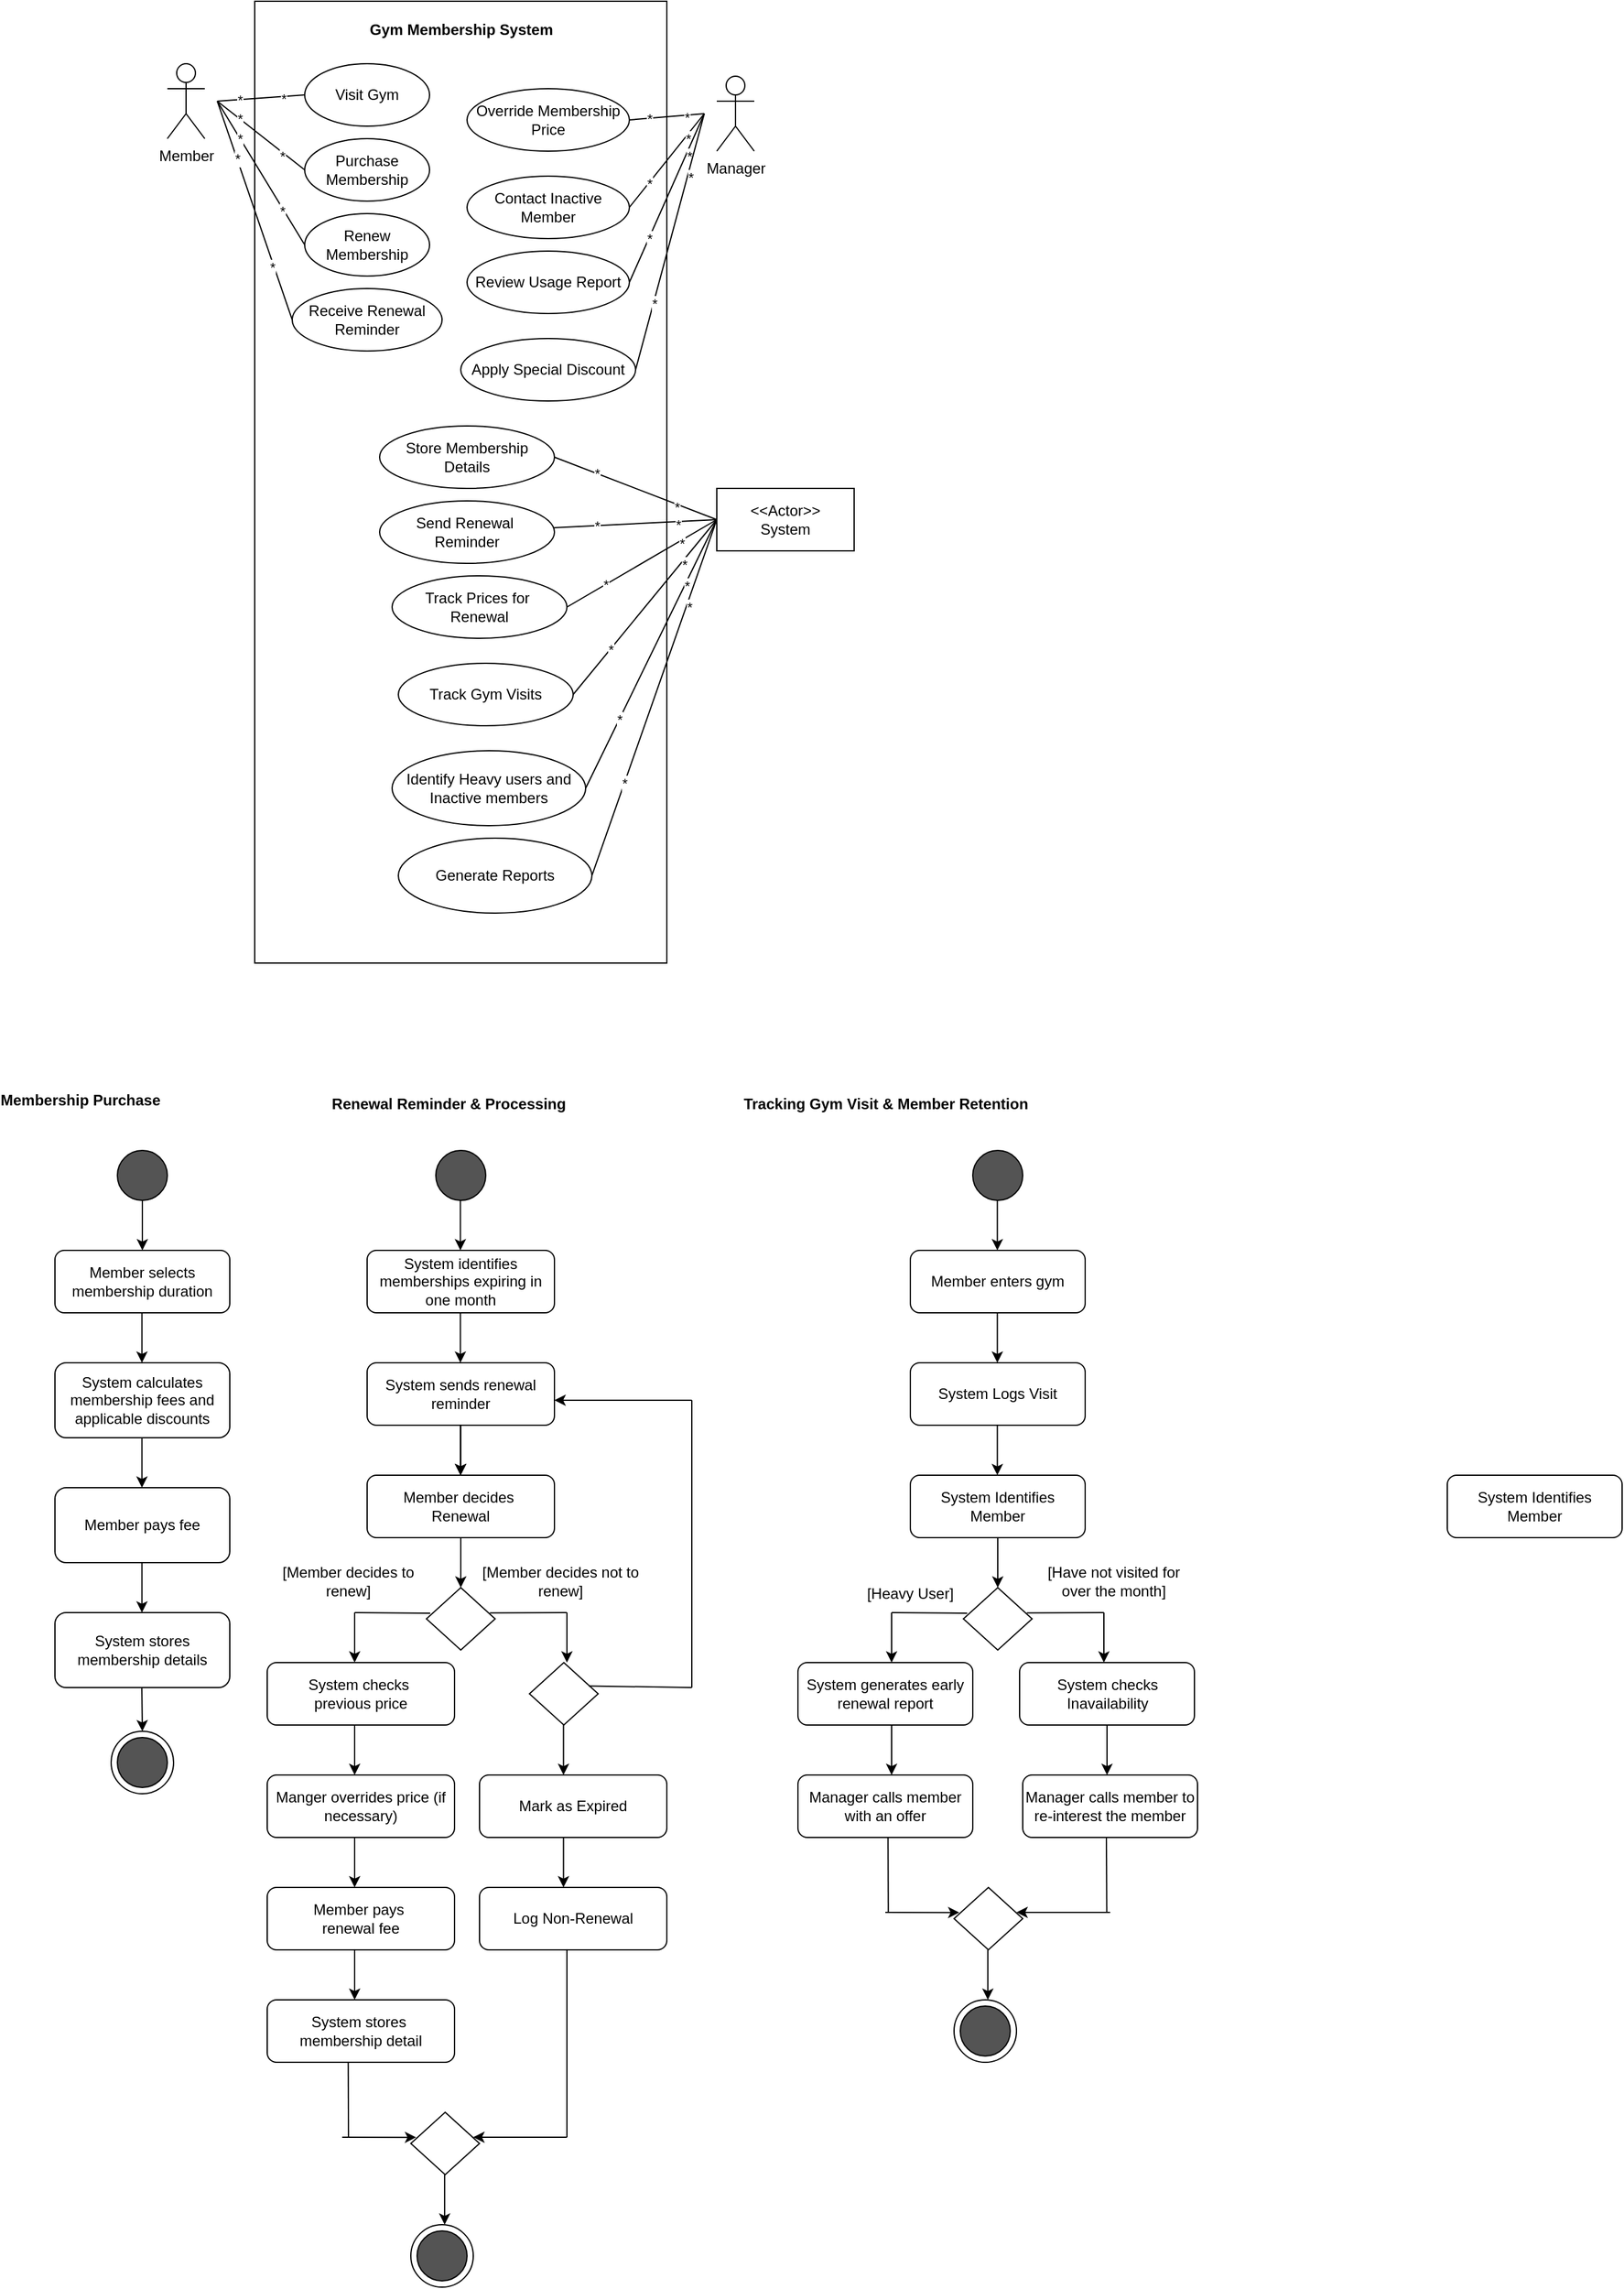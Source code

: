 <mxfile version="26.1.1">
  <diagram name="Page-1" id="X0Xx79x6ox84DDeZYjZ4">
    <mxGraphModel dx="463" dy="347" grid="1" gridSize="10" guides="1" tooltips="1" connect="1" arrows="1" fold="1" page="1" pageScale="1" pageWidth="850" pageHeight="1100" math="0" shadow="0">
      <root>
        <mxCell id="0" />
        <mxCell id="1" parent="0" />
        <mxCell id="d5ccVS9Ph4lwgW8_q-z8-119" value="" style="ellipse;whiteSpace=wrap;html=1;aspect=fixed;fillColor=#FFFFFF;" vertex="1" parent="1">
          <mxGeometry x="275" y="1585" width="50" height="50" as="geometry" />
        </mxCell>
        <mxCell id="d5ccVS9Ph4lwgW8_q-z8-1" value="Member" style="shape=umlActor;verticalLabelPosition=bottom;verticalAlign=top;html=1;" vertex="1" parent="1">
          <mxGeometry x="320" y="250" width="30" height="60" as="geometry" />
        </mxCell>
        <mxCell id="d5ccVS9Ph4lwgW8_q-z8-2" value="" style="html=1;whiteSpace=wrap;" vertex="1" parent="1">
          <mxGeometry x="390" y="200" width="330" height="770" as="geometry" />
        </mxCell>
        <mxCell id="d5ccVS9Ph4lwgW8_q-z8-3" value="Gym Membership System" style="text;align=center;fontStyle=1;verticalAlign=middle;spacingLeft=3;spacingRight=3;strokeColor=none;rotatable=0;points=[[0,0.5],[1,0.5]];portConstraint=eastwest;html=1;" vertex="1" parent="1">
          <mxGeometry x="515" y="210" width="80" height="26" as="geometry" />
        </mxCell>
        <mxCell id="d5ccVS9Ph4lwgW8_q-z8-5" value="" style="endArrow=none;html=1;rounded=0;entryX=0;entryY=0.5;entryDx=0;entryDy=0;" edge="1" parent="1" target="d5ccVS9Ph4lwgW8_q-z8-8">
          <mxGeometry width="50" height="50" relative="1" as="geometry">
            <mxPoint x="360" y="280" as="sourcePoint" />
            <mxPoint x="450" y="320" as="targetPoint" />
          </mxGeometry>
        </mxCell>
        <mxCell id="d5ccVS9Ph4lwgW8_q-z8-6" value="*" style="edgeLabel;html=1;align=center;verticalAlign=middle;resizable=0;points=[];" vertex="1" connectable="0" parent="d5ccVS9Ph4lwgW8_q-z8-5">
          <mxGeometry x="-0.481" relative="1" as="geometry">
            <mxPoint as="offset" />
          </mxGeometry>
        </mxCell>
        <mxCell id="d5ccVS9Ph4lwgW8_q-z8-7" value="*" style="edgeLabel;html=1;align=center;verticalAlign=middle;resizable=0;points=[];" vertex="1" connectable="0" parent="d5ccVS9Ph4lwgW8_q-z8-5">
          <mxGeometry x="0.514" y="-2" relative="1" as="geometry">
            <mxPoint as="offset" />
          </mxGeometry>
        </mxCell>
        <mxCell id="d5ccVS9Ph4lwgW8_q-z8-8" value="Purchase Membership" style="ellipse;whiteSpace=wrap;html=1;" vertex="1" parent="1">
          <mxGeometry x="430" y="310" width="100" height="50" as="geometry" />
        </mxCell>
        <mxCell id="d5ccVS9Ph4lwgW8_q-z8-9" value="Renew Membership" style="ellipse;whiteSpace=wrap;html=1;" vertex="1" parent="1">
          <mxGeometry x="430" y="370" width="100" height="50" as="geometry" />
        </mxCell>
        <mxCell id="d5ccVS9Ph4lwgW8_q-z8-10" value="" style="endArrow=none;html=1;rounded=0;entryX=0;entryY=0.5;entryDx=0;entryDy=0;" edge="1" parent="1" target="d5ccVS9Ph4lwgW8_q-z8-9">
          <mxGeometry width="50" height="50" relative="1" as="geometry">
            <mxPoint x="360" y="280" as="sourcePoint" />
            <mxPoint x="420" y="295" as="targetPoint" />
          </mxGeometry>
        </mxCell>
        <mxCell id="d5ccVS9Ph4lwgW8_q-z8-11" value="*" style="edgeLabel;html=1;align=center;verticalAlign=middle;resizable=0;points=[];" vertex="1" connectable="0" parent="d5ccVS9Ph4lwgW8_q-z8-10">
          <mxGeometry x="-0.481" relative="1" as="geometry">
            <mxPoint as="offset" />
          </mxGeometry>
        </mxCell>
        <mxCell id="d5ccVS9Ph4lwgW8_q-z8-12" value="*" style="edgeLabel;html=1;align=center;verticalAlign=middle;resizable=0;points=[];" vertex="1" connectable="0" parent="d5ccVS9Ph4lwgW8_q-z8-10">
          <mxGeometry x="0.514" y="-2" relative="1" as="geometry">
            <mxPoint as="offset" />
          </mxGeometry>
        </mxCell>
        <mxCell id="d5ccVS9Ph4lwgW8_q-z8-13" value="Visit Gym" style="ellipse;whiteSpace=wrap;html=1;" vertex="1" parent="1">
          <mxGeometry x="430" y="250" width="100" height="50" as="geometry" />
        </mxCell>
        <mxCell id="d5ccVS9Ph4lwgW8_q-z8-14" value="" style="endArrow=none;html=1;rounded=0;entryX=0;entryY=0.5;entryDx=0;entryDy=0;" edge="1" parent="1" target="d5ccVS9Ph4lwgW8_q-z8-13">
          <mxGeometry width="50" height="50" relative="1" as="geometry">
            <mxPoint x="360" y="280" as="sourcePoint" />
            <mxPoint x="420" y="345" as="targetPoint" />
          </mxGeometry>
        </mxCell>
        <mxCell id="d5ccVS9Ph4lwgW8_q-z8-15" value="*" style="edgeLabel;html=1;align=center;verticalAlign=middle;resizable=0;points=[];" vertex="1" connectable="0" parent="d5ccVS9Ph4lwgW8_q-z8-14">
          <mxGeometry x="-0.481" relative="1" as="geometry">
            <mxPoint as="offset" />
          </mxGeometry>
        </mxCell>
        <mxCell id="d5ccVS9Ph4lwgW8_q-z8-16" value="*" style="edgeLabel;html=1;align=center;verticalAlign=middle;resizable=0;points=[];" vertex="1" connectable="0" parent="d5ccVS9Ph4lwgW8_q-z8-14">
          <mxGeometry x="0.514" y="-2" relative="1" as="geometry">
            <mxPoint as="offset" />
          </mxGeometry>
        </mxCell>
        <mxCell id="d5ccVS9Ph4lwgW8_q-z8-17" value="Receive Renewal Reminder" style="ellipse;whiteSpace=wrap;html=1;" vertex="1" parent="1">
          <mxGeometry x="420" y="430" width="120" height="50" as="geometry" />
        </mxCell>
        <mxCell id="d5ccVS9Ph4lwgW8_q-z8-18" value="" style="endArrow=none;html=1;rounded=0;entryX=0;entryY=0.5;entryDx=0;entryDy=0;" edge="1" parent="1" target="d5ccVS9Ph4lwgW8_q-z8-17">
          <mxGeometry width="50" height="50" relative="1" as="geometry">
            <mxPoint x="360" y="280" as="sourcePoint" />
            <mxPoint x="420" y="405" as="targetPoint" />
          </mxGeometry>
        </mxCell>
        <mxCell id="d5ccVS9Ph4lwgW8_q-z8-19" value="*" style="edgeLabel;html=1;align=center;verticalAlign=middle;resizable=0;points=[];" vertex="1" connectable="0" parent="d5ccVS9Ph4lwgW8_q-z8-18">
          <mxGeometry x="-0.481" relative="1" as="geometry">
            <mxPoint as="offset" />
          </mxGeometry>
        </mxCell>
        <mxCell id="d5ccVS9Ph4lwgW8_q-z8-20" value="*" style="edgeLabel;html=1;align=center;verticalAlign=middle;resizable=0;points=[];" vertex="1" connectable="0" parent="d5ccVS9Ph4lwgW8_q-z8-18">
          <mxGeometry x="0.514" y="-2" relative="1" as="geometry">
            <mxPoint as="offset" />
          </mxGeometry>
        </mxCell>
        <mxCell id="d5ccVS9Ph4lwgW8_q-z8-21" value="Manager" style="shape=umlActor;verticalLabelPosition=bottom;verticalAlign=top;html=1;" vertex="1" parent="1">
          <mxGeometry x="760" y="260" width="30" height="60" as="geometry" />
        </mxCell>
        <mxCell id="d5ccVS9Ph4lwgW8_q-z8-22" value="Override Membership Price" style="ellipse;whiteSpace=wrap;html=1;" vertex="1" parent="1">
          <mxGeometry x="560" y="270" width="130" height="50" as="geometry" />
        </mxCell>
        <mxCell id="d5ccVS9Ph4lwgW8_q-z8-23" value="" style="endArrow=none;html=1;rounded=0;exitX=1;exitY=0.5;exitDx=0;exitDy=0;" edge="1" parent="1" source="d5ccVS9Ph4lwgW8_q-z8-22">
          <mxGeometry width="50" height="50" relative="1" as="geometry">
            <mxPoint x="700" y="300" as="sourcePoint" />
            <mxPoint x="750" y="290" as="targetPoint" />
          </mxGeometry>
        </mxCell>
        <mxCell id="d5ccVS9Ph4lwgW8_q-z8-24" value="*" style="edgeLabel;html=1;align=center;verticalAlign=middle;resizable=0;points=[];" vertex="1" connectable="0" parent="d5ccVS9Ph4lwgW8_q-z8-23">
          <mxGeometry x="-0.481" relative="1" as="geometry">
            <mxPoint as="offset" />
          </mxGeometry>
        </mxCell>
        <mxCell id="d5ccVS9Ph4lwgW8_q-z8-25" value="*" style="edgeLabel;html=1;align=center;verticalAlign=middle;resizable=0;points=[];" vertex="1" connectable="0" parent="d5ccVS9Ph4lwgW8_q-z8-23">
          <mxGeometry x="0.514" y="-2" relative="1" as="geometry">
            <mxPoint as="offset" />
          </mxGeometry>
        </mxCell>
        <mxCell id="d5ccVS9Ph4lwgW8_q-z8-27" value="Contact Inactive Member" style="ellipse;whiteSpace=wrap;html=1;" vertex="1" parent="1">
          <mxGeometry x="560" y="340" width="130" height="50" as="geometry" />
        </mxCell>
        <mxCell id="d5ccVS9Ph4lwgW8_q-z8-28" value="" style="endArrow=none;html=1;rounded=0;exitX=1;exitY=0.5;exitDx=0;exitDy=0;" edge="1" parent="1" source="d5ccVS9Ph4lwgW8_q-z8-27">
          <mxGeometry width="50" height="50" relative="1" as="geometry">
            <mxPoint x="710" y="310" as="sourcePoint" />
            <mxPoint x="750" y="290" as="targetPoint" />
          </mxGeometry>
        </mxCell>
        <mxCell id="d5ccVS9Ph4lwgW8_q-z8-29" value="*" style="edgeLabel;html=1;align=center;verticalAlign=middle;resizable=0;points=[];" vertex="1" connectable="0" parent="d5ccVS9Ph4lwgW8_q-z8-28">
          <mxGeometry x="-0.481" relative="1" as="geometry">
            <mxPoint as="offset" />
          </mxGeometry>
        </mxCell>
        <mxCell id="d5ccVS9Ph4lwgW8_q-z8-30" value="*" style="edgeLabel;html=1;align=center;verticalAlign=middle;resizable=0;points=[];" vertex="1" connectable="0" parent="d5ccVS9Ph4lwgW8_q-z8-28">
          <mxGeometry x="0.514" y="-2" relative="1" as="geometry">
            <mxPoint as="offset" />
          </mxGeometry>
        </mxCell>
        <mxCell id="d5ccVS9Ph4lwgW8_q-z8-31" value="Review Usage Report" style="ellipse;whiteSpace=wrap;html=1;" vertex="1" parent="1">
          <mxGeometry x="560" y="400" width="130" height="50" as="geometry" />
        </mxCell>
        <mxCell id="d5ccVS9Ph4lwgW8_q-z8-32" value="" style="endArrow=none;html=1;rounded=0;exitX=1;exitY=0.5;exitDx=0;exitDy=0;" edge="1" parent="1" source="d5ccVS9Ph4lwgW8_q-z8-31">
          <mxGeometry width="50" height="50" relative="1" as="geometry">
            <mxPoint x="710" y="380" as="sourcePoint" />
            <mxPoint x="750" y="290" as="targetPoint" />
          </mxGeometry>
        </mxCell>
        <mxCell id="d5ccVS9Ph4lwgW8_q-z8-33" value="*" style="edgeLabel;html=1;align=center;verticalAlign=middle;resizable=0;points=[];" vertex="1" connectable="0" parent="d5ccVS9Ph4lwgW8_q-z8-32">
          <mxGeometry x="-0.481" relative="1" as="geometry">
            <mxPoint as="offset" />
          </mxGeometry>
        </mxCell>
        <mxCell id="d5ccVS9Ph4lwgW8_q-z8-34" value="*" style="edgeLabel;html=1;align=center;verticalAlign=middle;resizable=0;points=[];" vertex="1" connectable="0" parent="d5ccVS9Ph4lwgW8_q-z8-32">
          <mxGeometry x="0.514" y="-2" relative="1" as="geometry">
            <mxPoint as="offset" />
          </mxGeometry>
        </mxCell>
        <mxCell id="d5ccVS9Ph4lwgW8_q-z8-35" value="Apply Special Discount" style="ellipse;whiteSpace=wrap;html=1;" vertex="1" parent="1">
          <mxGeometry x="555" y="470" width="140" height="50" as="geometry" />
        </mxCell>
        <mxCell id="d5ccVS9Ph4lwgW8_q-z8-36" value="" style="endArrow=none;html=1;rounded=0;exitX=1;exitY=0.5;exitDx=0;exitDy=0;" edge="1" parent="1" source="d5ccVS9Ph4lwgW8_q-z8-35">
          <mxGeometry width="50" height="50" relative="1" as="geometry">
            <mxPoint x="700" y="435" as="sourcePoint" />
            <mxPoint x="750" y="290" as="targetPoint" />
          </mxGeometry>
        </mxCell>
        <mxCell id="d5ccVS9Ph4lwgW8_q-z8-37" value="*" style="edgeLabel;html=1;align=center;verticalAlign=middle;resizable=0;points=[];" vertex="1" connectable="0" parent="d5ccVS9Ph4lwgW8_q-z8-36">
          <mxGeometry x="-0.481" relative="1" as="geometry">
            <mxPoint as="offset" />
          </mxGeometry>
        </mxCell>
        <mxCell id="d5ccVS9Ph4lwgW8_q-z8-38" value="*" style="edgeLabel;html=1;align=center;verticalAlign=middle;resizable=0;points=[];" vertex="1" connectable="0" parent="d5ccVS9Ph4lwgW8_q-z8-36">
          <mxGeometry x="0.514" y="-2" relative="1" as="geometry">
            <mxPoint as="offset" />
          </mxGeometry>
        </mxCell>
        <mxCell id="d5ccVS9Ph4lwgW8_q-z8-39" value="Store Membership Details" style="ellipse;whiteSpace=wrap;html=1;" vertex="1" parent="1">
          <mxGeometry x="490" y="540" width="140" height="50" as="geometry" />
        </mxCell>
        <mxCell id="d5ccVS9Ph4lwgW8_q-z8-41" value="&amp;lt;&amp;lt;Actor&amp;gt;&amp;gt;&lt;div&gt;System&lt;/div&gt;" style="html=1;whiteSpace=wrap;" vertex="1" parent="1">
          <mxGeometry x="760" y="590" width="110" height="50" as="geometry" />
        </mxCell>
        <mxCell id="d5ccVS9Ph4lwgW8_q-z8-43" value="" style="endArrow=none;html=1;rounded=0;exitX=1;exitY=0.5;exitDx=0;exitDy=0;entryX=0;entryY=0.5;entryDx=0;entryDy=0;" edge="1" parent="1" source="d5ccVS9Ph4lwgW8_q-z8-39" target="d5ccVS9Ph4lwgW8_q-z8-41">
          <mxGeometry width="50" height="50" relative="1" as="geometry">
            <mxPoint x="670" y="565" as="sourcePoint" />
            <mxPoint x="725" y="360" as="targetPoint" />
          </mxGeometry>
        </mxCell>
        <mxCell id="d5ccVS9Ph4lwgW8_q-z8-44" value="*" style="edgeLabel;html=1;align=center;verticalAlign=middle;resizable=0;points=[];" vertex="1" connectable="0" parent="d5ccVS9Ph4lwgW8_q-z8-43">
          <mxGeometry x="-0.481" relative="1" as="geometry">
            <mxPoint as="offset" />
          </mxGeometry>
        </mxCell>
        <mxCell id="d5ccVS9Ph4lwgW8_q-z8-45" value="*" style="edgeLabel;html=1;align=center;verticalAlign=middle;resizable=0;points=[];" vertex="1" connectable="0" parent="d5ccVS9Ph4lwgW8_q-z8-43">
          <mxGeometry x="0.514" y="-2" relative="1" as="geometry">
            <mxPoint as="offset" />
          </mxGeometry>
        </mxCell>
        <mxCell id="d5ccVS9Ph4lwgW8_q-z8-46" value="Send Renewal&amp;nbsp;&lt;div&gt;Reminder&lt;/div&gt;" style="ellipse;whiteSpace=wrap;html=1;" vertex="1" parent="1">
          <mxGeometry x="490" y="600" width="140" height="50" as="geometry" />
        </mxCell>
        <mxCell id="d5ccVS9Ph4lwgW8_q-z8-47" value="" style="endArrow=none;html=1;rounded=0;entryX=0;entryY=0.5;entryDx=0;entryDy=0;" edge="1" parent="1" source="d5ccVS9Ph4lwgW8_q-z8-46" target="d5ccVS9Ph4lwgW8_q-z8-41">
          <mxGeometry width="50" height="50" relative="1" as="geometry">
            <mxPoint x="680" y="575" as="sourcePoint" />
            <mxPoint x="760" y="581" as="targetPoint" />
          </mxGeometry>
        </mxCell>
        <mxCell id="d5ccVS9Ph4lwgW8_q-z8-48" value="*" style="edgeLabel;html=1;align=center;verticalAlign=middle;resizable=0;points=[];" vertex="1" connectable="0" parent="d5ccVS9Ph4lwgW8_q-z8-47">
          <mxGeometry x="-0.481" relative="1" as="geometry">
            <mxPoint as="offset" />
          </mxGeometry>
        </mxCell>
        <mxCell id="d5ccVS9Ph4lwgW8_q-z8-49" value="*" style="edgeLabel;html=1;align=center;verticalAlign=middle;resizable=0;points=[];" vertex="1" connectable="0" parent="d5ccVS9Ph4lwgW8_q-z8-47">
          <mxGeometry x="0.514" y="-2" relative="1" as="geometry">
            <mxPoint as="offset" />
          </mxGeometry>
        </mxCell>
        <mxCell id="d5ccVS9Ph4lwgW8_q-z8-50" value="Track Prices for&amp;nbsp;&lt;div&gt;Renewal&lt;/div&gt;" style="ellipse;whiteSpace=wrap;html=1;" vertex="1" parent="1">
          <mxGeometry x="500" y="660" width="140" height="50" as="geometry" />
        </mxCell>
        <mxCell id="d5ccVS9Ph4lwgW8_q-z8-51" value="" style="endArrow=none;html=1;rounded=0;exitX=1;exitY=0.5;exitDx=0;exitDy=0;entryX=0;entryY=0.5;entryDx=0;entryDy=0;" edge="1" parent="1" source="d5ccVS9Ph4lwgW8_q-z8-50" target="d5ccVS9Ph4lwgW8_q-z8-41">
          <mxGeometry width="50" height="50" relative="1" as="geometry">
            <mxPoint x="639" y="631" as="sourcePoint" />
            <mxPoint x="750" y="620" as="targetPoint" />
          </mxGeometry>
        </mxCell>
        <mxCell id="d5ccVS9Ph4lwgW8_q-z8-52" value="*" style="edgeLabel;html=1;align=center;verticalAlign=middle;resizable=0;points=[];" vertex="1" connectable="0" parent="d5ccVS9Ph4lwgW8_q-z8-51">
          <mxGeometry x="-0.481" relative="1" as="geometry">
            <mxPoint as="offset" />
          </mxGeometry>
        </mxCell>
        <mxCell id="d5ccVS9Ph4lwgW8_q-z8-53" value="*" style="edgeLabel;html=1;align=center;verticalAlign=middle;resizable=0;points=[];" vertex="1" connectable="0" parent="d5ccVS9Ph4lwgW8_q-z8-51">
          <mxGeometry x="0.514" y="-2" relative="1" as="geometry">
            <mxPoint as="offset" />
          </mxGeometry>
        </mxCell>
        <mxCell id="d5ccVS9Ph4lwgW8_q-z8-54" value="Track Gym Visits" style="ellipse;whiteSpace=wrap;html=1;" vertex="1" parent="1">
          <mxGeometry x="505" y="730" width="140" height="50" as="geometry" />
        </mxCell>
        <mxCell id="d5ccVS9Ph4lwgW8_q-z8-55" value="" style="endArrow=none;html=1;rounded=0;exitX=1;exitY=0.5;exitDx=0;exitDy=0;entryX=0;entryY=0.5;entryDx=0;entryDy=0;" edge="1" parent="1" source="d5ccVS9Ph4lwgW8_q-z8-54" target="d5ccVS9Ph4lwgW8_q-z8-41">
          <mxGeometry width="50" height="50" relative="1" as="geometry">
            <mxPoint x="650" y="695" as="sourcePoint" />
            <mxPoint x="760" y="625" as="targetPoint" />
          </mxGeometry>
        </mxCell>
        <mxCell id="d5ccVS9Ph4lwgW8_q-z8-56" value="*" style="edgeLabel;html=1;align=center;verticalAlign=middle;resizable=0;points=[];" vertex="1" connectable="0" parent="d5ccVS9Ph4lwgW8_q-z8-55">
          <mxGeometry x="-0.481" relative="1" as="geometry">
            <mxPoint as="offset" />
          </mxGeometry>
        </mxCell>
        <mxCell id="d5ccVS9Ph4lwgW8_q-z8-57" value="*" style="edgeLabel;html=1;align=center;verticalAlign=middle;resizable=0;points=[];" vertex="1" connectable="0" parent="d5ccVS9Ph4lwgW8_q-z8-55">
          <mxGeometry x="0.514" y="-2" relative="1" as="geometry">
            <mxPoint as="offset" />
          </mxGeometry>
        </mxCell>
        <mxCell id="d5ccVS9Ph4lwgW8_q-z8-58" value="Identify Heavy users and Inactive members" style="ellipse;whiteSpace=wrap;html=1;" vertex="1" parent="1">
          <mxGeometry x="500" y="800" width="155" height="60" as="geometry" />
        </mxCell>
        <mxCell id="d5ccVS9Ph4lwgW8_q-z8-59" value="" style="endArrow=none;html=1;rounded=0;exitX=1;exitY=0.5;exitDx=0;exitDy=0;entryX=0;entryY=0.5;entryDx=0;entryDy=0;" edge="1" parent="1" source="d5ccVS9Ph4lwgW8_q-z8-58" target="d5ccVS9Ph4lwgW8_q-z8-41">
          <mxGeometry width="50" height="50" relative="1" as="geometry">
            <mxPoint x="655" y="765" as="sourcePoint" />
            <mxPoint x="750" y="610" as="targetPoint" />
          </mxGeometry>
        </mxCell>
        <mxCell id="d5ccVS9Ph4lwgW8_q-z8-60" value="*" style="edgeLabel;html=1;align=center;verticalAlign=middle;resizable=0;points=[];" vertex="1" connectable="0" parent="d5ccVS9Ph4lwgW8_q-z8-59">
          <mxGeometry x="-0.481" relative="1" as="geometry">
            <mxPoint as="offset" />
          </mxGeometry>
        </mxCell>
        <mxCell id="d5ccVS9Ph4lwgW8_q-z8-61" value="*" style="edgeLabel;html=1;align=center;verticalAlign=middle;resizable=0;points=[];" vertex="1" connectable="0" parent="d5ccVS9Ph4lwgW8_q-z8-59">
          <mxGeometry x="0.514" y="-2" relative="1" as="geometry">
            <mxPoint as="offset" />
          </mxGeometry>
        </mxCell>
        <mxCell id="d5ccVS9Ph4lwgW8_q-z8-62" value="Generate Reports" style="ellipse;whiteSpace=wrap;html=1;" vertex="1" parent="1">
          <mxGeometry x="505" y="870" width="155" height="60" as="geometry" />
        </mxCell>
        <mxCell id="d5ccVS9Ph4lwgW8_q-z8-63" value="" style="endArrow=none;html=1;rounded=0;exitX=1;exitY=0.5;exitDx=0;exitDy=0;entryX=0;entryY=0.5;entryDx=0;entryDy=0;" edge="1" parent="1" source="d5ccVS9Ph4lwgW8_q-z8-62" target="d5ccVS9Ph4lwgW8_q-z8-41">
          <mxGeometry width="50" height="50" relative="1" as="geometry">
            <mxPoint x="665" y="840" as="sourcePoint" />
            <mxPoint x="760" y="625" as="targetPoint" />
          </mxGeometry>
        </mxCell>
        <mxCell id="d5ccVS9Ph4lwgW8_q-z8-64" value="*" style="edgeLabel;html=1;align=center;verticalAlign=middle;resizable=0;points=[];" vertex="1" connectable="0" parent="d5ccVS9Ph4lwgW8_q-z8-63">
          <mxGeometry x="-0.481" relative="1" as="geometry">
            <mxPoint as="offset" />
          </mxGeometry>
        </mxCell>
        <mxCell id="d5ccVS9Ph4lwgW8_q-z8-65" value="*" style="edgeLabel;html=1;align=center;verticalAlign=middle;resizable=0;points=[];" vertex="1" connectable="0" parent="d5ccVS9Ph4lwgW8_q-z8-63">
          <mxGeometry x="0.514" y="-2" relative="1" as="geometry">
            <mxPoint as="offset" />
          </mxGeometry>
        </mxCell>
        <mxCell id="d5ccVS9Ph4lwgW8_q-z8-66" value="Membership Purchase&lt;div&gt;&lt;br&gt;&lt;/div&gt;" style="text;align=center;fontStyle=1;verticalAlign=middle;spacingLeft=3;spacingRight=3;strokeColor=none;rotatable=0;points=[[0,0.5],[1,0.5]];portConstraint=eastwest;html=1;" vertex="1" parent="1">
          <mxGeometry x="210" y="1074" width="80" height="26" as="geometry" />
        </mxCell>
        <mxCell id="d5ccVS9Ph4lwgW8_q-z8-67" value="" style="ellipse;whiteSpace=wrap;html=1;aspect=fixed;fillColor=#545454;" vertex="1" parent="1">
          <mxGeometry x="280" y="1120" width="40" height="40" as="geometry" />
        </mxCell>
        <mxCell id="d5ccVS9Ph4lwgW8_q-z8-68" value="" style="endArrow=classic;html=1;rounded=0;" edge="1" parent="1">
          <mxGeometry width="50" height="50" relative="1" as="geometry">
            <mxPoint x="300" y="1160" as="sourcePoint" />
            <mxPoint x="300" y="1200" as="targetPoint" />
          </mxGeometry>
        </mxCell>
        <mxCell id="d5ccVS9Ph4lwgW8_q-z8-69" value="Member selects membership duration" style="rounded=1;whiteSpace=wrap;html=1;" vertex="1" parent="1">
          <mxGeometry x="230" y="1200" width="140" height="50" as="geometry" />
        </mxCell>
        <mxCell id="d5ccVS9Ph4lwgW8_q-z8-70" value="" style="endArrow=classic;html=1;rounded=0;" edge="1" parent="1">
          <mxGeometry width="50" height="50" relative="1" as="geometry">
            <mxPoint x="299.68" y="1250" as="sourcePoint" />
            <mxPoint x="299.68" y="1290" as="targetPoint" />
          </mxGeometry>
        </mxCell>
        <mxCell id="d5ccVS9Ph4lwgW8_q-z8-71" value="System calculates membership fees and applicable discounts" style="rounded=1;whiteSpace=wrap;html=1;" vertex="1" parent="1">
          <mxGeometry x="230" y="1290" width="140" height="60" as="geometry" />
        </mxCell>
        <mxCell id="d5ccVS9Ph4lwgW8_q-z8-72" value="" style="endArrow=classic;html=1;rounded=0;" edge="1" parent="1">
          <mxGeometry width="50" height="50" relative="1" as="geometry">
            <mxPoint x="299.68" y="1350" as="sourcePoint" />
            <mxPoint x="299.68" y="1390" as="targetPoint" />
          </mxGeometry>
        </mxCell>
        <mxCell id="d5ccVS9Ph4lwgW8_q-z8-73" value="Member pays fee" style="rounded=1;whiteSpace=wrap;html=1;" vertex="1" parent="1">
          <mxGeometry x="230" y="1390" width="140" height="60" as="geometry" />
        </mxCell>
        <mxCell id="d5ccVS9Ph4lwgW8_q-z8-74" value="" style="endArrow=classic;html=1;rounded=0;" edge="1" parent="1">
          <mxGeometry width="50" height="50" relative="1" as="geometry">
            <mxPoint x="299.68" y="1450" as="sourcePoint" />
            <mxPoint x="299.68" y="1490" as="targetPoint" />
          </mxGeometry>
        </mxCell>
        <mxCell id="d5ccVS9Ph4lwgW8_q-z8-75" value="System stores membership details" style="rounded=1;whiteSpace=wrap;html=1;" vertex="1" parent="1">
          <mxGeometry x="230" y="1490" width="140" height="60" as="geometry" />
        </mxCell>
        <mxCell id="d5ccVS9Ph4lwgW8_q-z8-78" value="&lt;div&gt;Renewal Reminder &amp;amp; Processing&lt;/div&gt;" style="text;align=center;fontStyle=1;verticalAlign=middle;spacingLeft=3;spacingRight=3;strokeColor=none;rotatable=0;points=[[0,0.5],[1,0.5]];portConstraint=eastwest;html=1;" vertex="1" parent="1">
          <mxGeometry x="390" y="1070" width="310" height="26" as="geometry" />
        </mxCell>
        <mxCell id="d5ccVS9Ph4lwgW8_q-z8-79" value="" style="ellipse;whiteSpace=wrap;html=1;aspect=fixed;fillColor=#545454;" vertex="1" parent="1">
          <mxGeometry x="535" y="1120" width="40" height="40" as="geometry" />
        </mxCell>
        <mxCell id="d5ccVS9Ph4lwgW8_q-z8-80" value="" style="endArrow=classic;html=1;rounded=0;" edge="1" parent="1">
          <mxGeometry width="50" height="50" relative="1" as="geometry">
            <mxPoint x="554.68" y="1160" as="sourcePoint" />
            <mxPoint x="554.68" y="1200" as="targetPoint" />
          </mxGeometry>
        </mxCell>
        <mxCell id="d5ccVS9Ph4lwgW8_q-z8-81" value="System identifies memberships expiring in one month" style="rounded=1;whiteSpace=wrap;html=1;" vertex="1" parent="1">
          <mxGeometry x="480" y="1200" width="150" height="50" as="geometry" />
        </mxCell>
        <mxCell id="d5ccVS9Ph4lwgW8_q-z8-82" value="" style="endArrow=classic;html=1;rounded=0;" edge="1" parent="1">
          <mxGeometry width="50" height="50" relative="1" as="geometry">
            <mxPoint x="554.68" y="1250" as="sourcePoint" />
            <mxPoint x="554.68" y="1290" as="targetPoint" />
          </mxGeometry>
        </mxCell>
        <mxCell id="d5ccVS9Ph4lwgW8_q-z8-86" value="" style="edgeStyle=orthogonalEdgeStyle;rounded=0;orthogonalLoop=1;jettySize=auto;html=1;" edge="1" parent="1" source="d5ccVS9Ph4lwgW8_q-z8-83" target="d5ccVS9Ph4lwgW8_q-z8-84">
          <mxGeometry relative="1" as="geometry" />
        </mxCell>
        <mxCell id="d5ccVS9Ph4lwgW8_q-z8-83" value="System sends renewal reminder" style="rounded=1;whiteSpace=wrap;html=1;" vertex="1" parent="1">
          <mxGeometry x="480" y="1290" width="150" height="50" as="geometry" />
        </mxCell>
        <mxCell id="d5ccVS9Ph4lwgW8_q-z8-84" value="Member decides&amp;nbsp;&lt;div&gt;Renewal&lt;/div&gt;" style="rounded=1;whiteSpace=wrap;html=1;" vertex="1" parent="1">
          <mxGeometry x="480" y="1380" width="150" height="50" as="geometry" />
        </mxCell>
        <mxCell id="d5ccVS9Ph4lwgW8_q-z8-85" value="" style="endArrow=classic;html=1;rounded=0;" edge="1" parent="1">
          <mxGeometry width="50" height="50" relative="1" as="geometry">
            <mxPoint x="554.68" y="1340" as="sourcePoint" />
            <mxPoint x="554.68" y="1380" as="targetPoint" />
          </mxGeometry>
        </mxCell>
        <mxCell id="d5ccVS9Ph4lwgW8_q-z8-87" value="" style="endArrow=classic;html=1;rounded=0;" edge="1" parent="1">
          <mxGeometry width="50" height="50" relative="1" as="geometry">
            <mxPoint x="555" y="1430" as="sourcePoint" />
            <mxPoint x="555" y="1470" as="targetPoint" />
          </mxGeometry>
        </mxCell>
        <mxCell id="d5ccVS9Ph4lwgW8_q-z8-88" value="" style="rhombus;whiteSpace=wrap;html=1;" vertex="1" parent="1">
          <mxGeometry x="527.5" y="1470" width="55" height="50" as="geometry" />
        </mxCell>
        <mxCell id="d5ccVS9Ph4lwgW8_q-z8-89" value="" style="endArrow=none;html=1;rounded=0;entryX=0.055;entryY=0.409;entryDx=0;entryDy=0;entryPerimeter=0;" edge="1" parent="1" target="d5ccVS9Ph4lwgW8_q-z8-88">
          <mxGeometry width="50" height="50" relative="1" as="geometry">
            <mxPoint x="470" y="1490" as="sourcePoint" />
            <mxPoint x="530" y="1470" as="targetPoint" />
          </mxGeometry>
        </mxCell>
        <mxCell id="d5ccVS9Ph4lwgW8_q-z8-90" value="" style="endArrow=none;html=1;rounded=0;exitX=0.923;exitY=0.405;exitDx=0;exitDy=0;exitPerimeter=0;" edge="1" parent="1" source="d5ccVS9Ph4lwgW8_q-z8-88">
          <mxGeometry width="50" height="50" relative="1" as="geometry">
            <mxPoint x="582.5" y="1494.78" as="sourcePoint" />
            <mxPoint x="640" y="1490" as="targetPoint" />
          </mxGeometry>
        </mxCell>
        <mxCell id="d5ccVS9Ph4lwgW8_q-z8-91" value="" style="endArrow=classic;html=1;rounded=0;" edge="1" parent="1">
          <mxGeometry width="50" height="50" relative="1" as="geometry">
            <mxPoint x="470" y="1490" as="sourcePoint" />
            <mxPoint x="470" y="1530" as="targetPoint" />
          </mxGeometry>
        </mxCell>
        <mxCell id="d5ccVS9Ph4lwgW8_q-z8-92" value="" style="endArrow=classic;html=1;rounded=0;" edge="1" parent="1">
          <mxGeometry width="50" height="50" relative="1" as="geometry">
            <mxPoint x="640" y="1490" as="sourcePoint" />
            <mxPoint x="640" y="1530" as="targetPoint" />
          </mxGeometry>
        </mxCell>
        <mxCell id="d5ccVS9Ph4lwgW8_q-z8-93" value="[Member decides to renew]&lt;span style=&quot;color: rgba(0, 0, 0, 0); font-family: monospace; font-size: 0px; text-align: start; text-wrap-mode: nowrap;&quot;&gt;%3CmxGraphModel%3E%3Croot%3E%3CmxCell%20id%3D%220%22%2F%3E%3CmxCell%20id%3D%221%22%20parent%3D%220%22%2F%3E%3CmxCell%20id%3D%222%22%20value%3D%22%22%20style%3D%22endArrow%3Dclassic%3Bhtml%3D1%3Brounded%3D0%3B%22%20edge%3D%221%22%20parent%3D%221%22%3E%3CmxGeometry%20width%3D%2250%22%20height%3D%2250%22%20relative%3D%221%22%20as%3D%22geometry%22%3E%3CmxPoint%20x%3D%22470%22%20y%3D%221490%22%20as%3D%22sourcePoint%22%2F%3E%3CmxPoint%20x%3D%22470%22%20y%3D%221530%22%20as%3D%22targetPoint%22%2F%3E%3C%2FmxGeometry%3E%3C%2FmxCell%3E%3C%2Froot%3E%3C%2FmxGraphModel%3E&lt;/span&gt;&lt;span style=&quot;color: rgba(0, 0, 0, 0); font-family: monospace; font-size: 0px; text-align: start; text-wrap-mode: nowrap;&quot;&gt;%3CmxGraphModel%3E%3Croot%3E%3CmxCell%20id%3D%220%22%2F%3E%3CmxCell%20id%3D%221%22%20parent%3D%220%22%2F%3E%3CmxCell%20id%3D%222%22%20value%3D%22%22%20style%3D%22endArrow%3Dclassic%3Bhtml%3D1%3Brounded%3D0%3B%22%20edge%3D%221%22%20parent%3D%221%22%3E%3CmxGeometry%20width%3D%2250%22%20height%3D%2250%22%20relative%3D%221%22%20as%3D%22geometry%22%3E%3CmxPoint%20x%3D%22470%22%20y%3D%221490%22%20as%3D%22sourcePoint%22%2F%3E%3CmxPoint%20x%3D%22470%22%20y%3D%221530%22%20as%3D%22targetPoint%22%2F%3E%3C%2FmxGeometry%3E%3C%2FmxCell%3E%3C%2Froot%3E%3C%2FmxGraphModel%3E&lt;/span&gt;" style="text;html=1;align=center;verticalAlign=middle;whiteSpace=wrap;rounded=0;" vertex="1" parent="1">
          <mxGeometry x="400" y="1450" width="130" height="30" as="geometry" />
        </mxCell>
        <mxCell id="d5ccVS9Ph4lwgW8_q-z8-94" value="[Member decides not to renew]&lt;span style=&quot;color: rgba(0, 0, 0, 0); font-family: monospace; font-size: 0px; text-align: start; text-wrap-mode: nowrap;&quot;&gt;%3CmxGraphModel%3E%3Croot%3E%3CmxCell%20id%3D%220%22%2F%3E%3CmxCell%20id%3D%221%22%20parent%3D%220%22%2F%3E%3CmxCell%20id%3D%222%22%20value%3D%22%22%20style%3D%22endArrow%3Dclassic%3Bhtml%3D1%3Brounded%3D0%3B%22%20edge%3D%221%22%20parent%3D%221%22%3E%3CmxGeometry%20width%3D%2250%22%20height%3D%2250%22%20relative%3D%221%22%20as%3D%22geometry%22%3E%3CmxPoint%20x%3D%22470%22%20y%3D%221490%22%20as%3D%22sourcePoint%22%2F%3E%3CmxPoint%20x%3D%22470%22%20y%3D%221530%22%20as%3D%22targetPoint%22%2F%3E%3C%2FmxGeometry%3E%3C%2FmxCell%3E%3C%2Froot%3E%3C%2FmxGraphModel%3E&lt;/span&gt;&lt;span style=&quot;color: rgba(0, 0, 0, 0); font-family: monospace; font-size: 0px; text-align: start; text-wrap-mode: nowrap;&quot;&gt;%3CmxGraphModel%3E%3Croot%3E%3CmxCell%20id%3D%220%22%2F%3E%3CmxCell%20id%3D%221%22%20parent%3D%220%22%2F%3E%3CmxCell%20id%3D%222%22%20value%3D%22%22%20style%3D%22endArrow%3Dclassic%3Bhtml%3D1%3Brounded%3D0%3B%22%20edge%3D%221%22%20parent%3D%221%22%3E%3CmxGeometry%20width%3D%2250%22%20height%3D%2250%22%20relative%3D%221%22%20as%3D%22geometry%22%3E%3CmxPoint%20x%3D%22470%22%20y%3D%221490%22%20as%3D%22sourcePoint%22%2F%3E%3CmxPoint%20x%3D%22470%22%20y%3D%221530%22%20as%3D%22targetPoint%22%2F%3E%3C%2FmxGeometry%3E%3C%2FmxCell%3E%3C%2Froot%3E%3C%2FmxGraphModel%3E&lt;/span&gt;" style="text;html=1;align=center;verticalAlign=middle;whiteSpace=wrap;rounded=0;" vertex="1" parent="1">
          <mxGeometry x="570" y="1450" width="130" height="30" as="geometry" />
        </mxCell>
        <mxCell id="d5ccVS9Ph4lwgW8_q-z8-95" value="System checks&amp;nbsp;&lt;div&gt;&lt;span style=&quot;background-color: transparent; color: light-dark(rgb(0, 0, 0), rgb(255, 255, 255));&quot;&gt;previous price&lt;/span&gt;&lt;/div&gt;" style="rounded=1;whiteSpace=wrap;html=1;" vertex="1" parent="1">
          <mxGeometry x="400" y="1530" width="150" height="50" as="geometry" />
        </mxCell>
        <mxCell id="d5ccVS9Ph4lwgW8_q-z8-96" value="" style="endArrow=classic;html=1;rounded=0;" edge="1" parent="1">
          <mxGeometry width="50" height="50" relative="1" as="geometry">
            <mxPoint x="470" y="1580" as="sourcePoint" />
            <mxPoint x="470" y="1620" as="targetPoint" />
          </mxGeometry>
        </mxCell>
        <mxCell id="d5ccVS9Ph4lwgW8_q-z8-97" value="Manger overrides price (if necessary)" style="rounded=1;whiteSpace=wrap;html=1;" vertex="1" parent="1">
          <mxGeometry x="400" y="1620" width="150" height="50" as="geometry" />
        </mxCell>
        <mxCell id="d5ccVS9Ph4lwgW8_q-z8-98" value="" style="endArrow=classic;html=1;rounded=0;" edge="1" parent="1">
          <mxGeometry width="50" height="50" relative="1" as="geometry">
            <mxPoint x="470" y="1670" as="sourcePoint" />
            <mxPoint x="470" y="1710" as="targetPoint" />
          </mxGeometry>
        </mxCell>
        <mxCell id="d5ccVS9Ph4lwgW8_q-z8-99" value="Member pays&amp;nbsp;&lt;div&gt;renewal fee&lt;/div&gt;" style="rounded=1;whiteSpace=wrap;html=1;" vertex="1" parent="1">
          <mxGeometry x="400" y="1710" width="150" height="50" as="geometry" />
        </mxCell>
        <mxCell id="d5ccVS9Ph4lwgW8_q-z8-100" value="" style="endArrow=classic;html=1;rounded=0;" edge="1" parent="1">
          <mxGeometry width="50" height="50" relative="1" as="geometry">
            <mxPoint x="470" y="1760" as="sourcePoint" />
            <mxPoint x="470" y="1800" as="targetPoint" />
          </mxGeometry>
        </mxCell>
        <mxCell id="d5ccVS9Ph4lwgW8_q-z8-101" value="&lt;div&gt;System stores&amp;nbsp;&lt;/div&gt;&lt;div&gt;membership detail&lt;/div&gt;" style="rounded=1;whiteSpace=wrap;html=1;" vertex="1" parent="1">
          <mxGeometry x="400" y="1800" width="150" height="50" as="geometry" />
        </mxCell>
        <mxCell id="d5ccVS9Ph4lwgW8_q-z8-102" value="" style="rhombus;whiteSpace=wrap;html=1;" vertex="1" parent="1">
          <mxGeometry x="610" y="1530" width="55" height="50" as="geometry" />
        </mxCell>
        <mxCell id="d5ccVS9Ph4lwgW8_q-z8-103" value="" style="endArrow=none;html=1;rounded=0;exitX=0.864;exitY=0.375;exitDx=0;exitDy=0;exitPerimeter=0;" edge="1" parent="1" source="d5ccVS9Ph4lwgW8_q-z8-102">
          <mxGeometry width="50" height="50" relative="1" as="geometry">
            <mxPoint x="665" y="1550" as="sourcePoint" />
            <mxPoint x="740" y="1550" as="targetPoint" />
          </mxGeometry>
        </mxCell>
        <mxCell id="d5ccVS9Ph4lwgW8_q-z8-105" value="" style="endArrow=none;html=1;rounded=0;" edge="1" parent="1">
          <mxGeometry width="50" height="50" relative="1" as="geometry">
            <mxPoint x="740" y="1550" as="sourcePoint" />
            <mxPoint x="740" y="1320" as="targetPoint" />
          </mxGeometry>
        </mxCell>
        <mxCell id="d5ccVS9Ph4lwgW8_q-z8-106" value="" style="endArrow=classic;html=1;rounded=0;" edge="1" parent="1">
          <mxGeometry width="50" height="50" relative="1" as="geometry">
            <mxPoint x="740" y="1320" as="sourcePoint" />
            <mxPoint x="630" y="1320" as="targetPoint" />
          </mxGeometry>
        </mxCell>
        <mxCell id="d5ccVS9Ph4lwgW8_q-z8-107" value="" style="endArrow=classic;html=1;rounded=0;" edge="1" parent="1">
          <mxGeometry width="50" height="50" relative="1" as="geometry">
            <mxPoint x="637.25" y="1580" as="sourcePoint" />
            <mxPoint x="637.25" y="1620" as="targetPoint" />
          </mxGeometry>
        </mxCell>
        <mxCell id="d5ccVS9Ph4lwgW8_q-z8-108" value="Mark as Expired" style="rounded=1;whiteSpace=wrap;html=1;" vertex="1" parent="1">
          <mxGeometry x="570" y="1620" width="150" height="50" as="geometry" />
        </mxCell>
        <mxCell id="d5ccVS9Ph4lwgW8_q-z8-109" value="" style="endArrow=classic;html=1;rounded=0;" edge="1" parent="1">
          <mxGeometry width="50" height="50" relative="1" as="geometry">
            <mxPoint x="637.25" y="1670" as="sourcePoint" />
            <mxPoint x="637.25" y="1710" as="targetPoint" />
          </mxGeometry>
        </mxCell>
        <mxCell id="d5ccVS9Ph4lwgW8_q-z8-110" value="Log Non-Renewal" style="rounded=1;whiteSpace=wrap;html=1;" vertex="1" parent="1">
          <mxGeometry x="570" y="1710" width="150" height="50" as="geometry" />
        </mxCell>
        <mxCell id="d5ccVS9Ph4lwgW8_q-z8-111" value="" style="endArrow=classic;html=1;rounded=0;" edge="1" parent="1">
          <mxGeometry width="50" height="50" relative="1" as="geometry">
            <mxPoint x="640" y="1910" as="sourcePoint" />
            <mxPoint x="565" y="1910" as="targetPoint" />
          </mxGeometry>
        </mxCell>
        <mxCell id="d5ccVS9Ph4lwgW8_q-z8-112" value="" style="endArrow=none;html=1;rounded=0;" edge="1" parent="1">
          <mxGeometry width="50" height="50" relative="1" as="geometry">
            <mxPoint x="640" y="1910" as="sourcePoint" />
            <mxPoint x="640" y="1760" as="targetPoint" />
          </mxGeometry>
        </mxCell>
        <mxCell id="d5ccVS9Ph4lwgW8_q-z8-113" value="" style="rhombus;whiteSpace=wrap;html=1;" vertex="1" parent="1">
          <mxGeometry x="515" y="1890" width="55" height="50" as="geometry" />
        </mxCell>
        <mxCell id="d5ccVS9Ph4lwgW8_q-z8-114" value="" style="endArrow=none;html=1;rounded=0;" edge="1" parent="1">
          <mxGeometry width="50" height="50" relative="1" as="geometry">
            <mxPoint x="465.07" y="1910" as="sourcePoint" />
            <mxPoint x="464.85" y="1850" as="targetPoint" />
          </mxGeometry>
        </mxCell>
        <mxCell id="d5ccVS9Ph4lwgW8_q-z8-115" value="" style="endArrow=classic;html=1;rounded=0;entryX=0.077;entryY=0.402;entryDx=0;entryDy=0;entryPerimeter=0;" edge="1" parent="1" target="d5ccVS9Ph4lwgW8_q-z8-113">
          <mxGeometry width="50" height="50" relative="1" as="geometry">
            <mxPoint x="460" y="1910" as="sourcePoint" />
            <mxPoint x="480" y="1720" as="targetPoint" />
          </mxGeometry>
        </mxCell>
        <mxCell id="d5ccVS9Ph4lwgW8_q-z8-116" value="" style="endArrow=classic;html=1;rounded=0;" edge="1" parent="1">
          <mxGeometry width="50" height="50" relative="1" as="geometry">
            <mxPoint x="542.08" y="1940" as="sourcePoint" />
            <mxPoint x="542.08" y="1980" as="targetPoint" />
          </mxGeometry>
        </mxCell>
        <mxCell id="d5ccVS9Ph4lwgW8_q-z8-117" value="" style="endArrow=classic;html=1;rounded=0;entryX=0.5;entryY=0;entryDx=0;entryDy=0;" edge="1" parent="1" target="d5ccVS9Ph4lwgW8_q-z8-119">
          <mxGeometry width="50" height="50" relative="1" as="geometry">
            <mxPoint x="299.58" y="1550" as="sourcePoint" />
            <mxPoint x="300" y="1580" as="targetPoint" />
          </mxGeometry>
        </mxCell>
        <mxCell id="d5ccVS9Ph4lwgW8_q-z8-118" value="" style="ellipse;whiteSpace=wrap;html=1;aspect=fixed;fillColor=#545454;" vertex="1" parent="1">
          <mxGeometry x="280" y="1590" width="40" height="40" as="geometry" />
        </mxCell>
        <mxCell id="d5ccVS9Ph4lwgW8_q-z8-120" value="" style="ellipse;whiteSpace=wrap;html=1;aspect=fixed;fillColor=#FFFFFF;" vertex="1" parent="1">
          <mxGeometry x="515" y="1980" width="50" height="50" as="geometry" />
        </mxCell>
        <mxCell id="d5ccVS9Ph4lwgW8_q-z8-121" value="" style="ellipse;whiteSpace=wrap;html=1;aspect=fixed;fillColor=#545454;" vertex="1" parent="1">
          <mxGeometry x="520" y="1985" width="40" height="40" as="geometry" />
        </mxCell>
        <mxCell id="d5ccVS9Ph4lwgW8_q-z8-122" value="&lt;div&gt;Tracking Gym Visit &amp;amp; Member Retention&lt;/div&gt;" style="text;align=center;fontStyle=1;verticalAlign=middle;spacingLeft=3;spacingRight=3;strokeColor=none;rotatable=0;points=[[0,0.5],[1,0.5]];portConstraint=eastwest;html=1;" vertex="1" parent="1">
          <mxGeometry x="740" y="1070" width="310" height="26" as="geometry" />
        </mxCell>
        <mxCell id="d5ccVS9Ph4lwgW8_q-z8-123" value="Member enters gym" style="rounded=1;whiteSpace=wrap;html=1;" vertex="1" parent="1">
          <mxGeometry x="915" y="1200" width="140" height="50" as="geometry" />
        </mxCell>
        <mxCell id="d5ccVS9Ph4lwgW8_q-z8-124" value="" style="ellipse;whiteSpace=wrap;html=1;aspect=fixed;fillColor=#545454;" vertex="1" parent="1">
          <mxGeometry x="965" y="1120" width="40" height="40" as="geometry" />
        </mxCell>
        <mxCell id="d5ccVS9Ph4lwgW8_q-z8-125" value="" style="endArrow=classic;html=1;rounded=0;" edge="1" parent="1">
          <mxGeometry width="50" height="50" relative="1" as="geometry">
            <mxPoint x="984.68" y="1160" as="sourcePoint" />
            <mxPoint x="984.68" y="1200" as="targetPoint" />
          </mxGeometry>
        </mxCell>
        <mxCell id="d5ccVS9Ph4lwgW8_q-z8-126" value="System Logs Visit" style="rounded=1;whiteSpace=wrap;html=1;" vertex="1" parent="1">
          <mxGeometry x="915" y="1290" width="140" height="50" as="geometry" />
        </mxCell>
        <mxCell id="d5ccVS9Ph4lwgW8_q-z8-127" value="" style="endArrow=classic;html=1;rounded=0;" edge="1" parent="1">
          <mxGeometry width="50" height="50" relative="1" as="geometry">
            <mxPoint x="984.68" y="1250" as="sourcePoint" />
            <mxPoint x="984.68" y="1290" as="targetPoint" />
          </mxGeometry>
        </mxCell>
        <mxCell id="d5ccVS9Ph4lwgW8_q-z8-128" value="System Identifies Member" style="rounded=1;whiteSpace=wrap;html=1;" vertex="1" parent="1">
          <mxGeometry x="915" y="1380" width="140" height="50" as="geometry" />
        </mxCell>
        <mxCell id="d5ccVS9Ph4lwgW8_q-z8-129" value="" style="endArrow=classic;html=1;rounded=0;" edge="1" parent="1">
          <mxGeometry width="50" height="50" relative="1" as="geometry">
            <mxPoint x="984.68" y="1340" as="sourcePoint" />
            <mxPoint x="984.68" y="1380" as="targetPoint" />
          </mxGeometry>
        </mxCell>
        <mxCell id="d5ccVS9Ph4lwgW8_q-z8-130" value="" style="endArrow=classic;html=1;rounded=0;" edge="1" parent="1">
          <mxGeometry width="50" height="50" relative="1" as="geometry">
            <mxPoint x="985" y="1430" as="sourcePoint" />
            <mxPoint x="985" y="1470" as="targetPoint" />
          </mxGeometry>
        </mxCell>
        <mxCell id="d5ccVS9Ph4lwgW8_q-z8-131" value="" style="rhombus;whiteSpace=wrap;html=1;" vertex="1" parent="1">
          <mxGeometry x="957.5" y="1470" width="55" height="50" as="geometry" />
        </mxCell>
        <mxCell id="d5ccVS9Ph4lwgW8_q-z8-132" value="" style="endArrow=none;html=1;rounded=0;entryX=0.055;entryY=0.409;entryDx=0;entryDy=0;entryPerimeter=0;" edge="1" parent="1" target="d5ccVS9Ph4lwgW8_q-z8-131">
          <mxGeometry width="50" height="50" relative="1" as="geometry">
            <mxPoint x="900" y="1490" as="sourcePoint" />
            <mxPoint x="960" y="1470" as="targetPoint" />
          </mxGeometry>
        </mxCell>
        <mxCell id="d5ccVS9Ph4lwgW8_q-z8-133" value="" style="endArrow=none;html=1;rounded=0;exitX=0.923;exitY=0.405;exitDx=0;exitDy=0;exitPerimeter=0;" edge="1" parent="1" source="d5ccVS9Ph4lwgW8_q-z8-131">
          <mxGeometry width="50" height="50" relative="1" as="geometry">
            <mxPoint x="1012.5" y="1494.78" as="sourcePoint" />
            <mxPoint x="1070" y="1490" as="targetPoint" />
          </mxGeometry>
        </mxCell>
        <mxCell id="d5ccVS9Ph4lwgW8_q-z8-134" value="" style="endArrow=classic;html=1;rounded=0;" edge="1" parent="1">
          <mxGeometry width="50" height="50" relative="1" as="geometry">
            <mxPoint x="900" y="1490" as="sourcePoint" />
            <mxPoint x="900" y="1530" as="targetPoint" />
          </mxGeometry>
        </mxCell>
        <mxCell id="d5ccVS9Ph4lwgW8_q-z8-135" value="" style="endArrow=classic;html=1;rounded=0;" edge="1" parent="1">
          <mxGeometry width="50" height="50" relative="1" as="geometry">
            <mxPoint x="1070" y="1490" as="sourcePoint" />
            <mxPoint x="1070" y="1530" as="targetPoint" />
          </mxGeometry>
        </mxCell>
        <mxCell id="d5ccVS9Ph4lwgW8_q-z8-136" value="[Heavy User]" style="text;html=1;align=center;verticalAlign=middle;whiteSpace=wrap;rounded=0;" vertex="1" parent="1">
          <mxGeometry x="850" y="1460" width="130" height="30" as="geometry" />
        </mxCell>
        <mxCell id="d5ccVS9Ph4lwgW8_q-z8-137" value="[Have not visited for over the month]" style="text;html=1;align=center;verticalAlign=middle;whiteSpace=wrap;rounded=0;" vertex="1" parent="1">
          <mxGeometry x="1012.5" y="1450" width="130" height="30" as="geometry" />
        </mxCell>
        <mxCell id="d5ccVS9Ph4lwgW8_q-z8-138" value="System Identifies Member" style="rounded=1;whiteSpace=wrap;html=1;" vertex="1" parent="1">
          <mxGeometry x="1345" y="1380" width="140" height="50" as="geometry" />
        </mxCell>
        <mxCell id="d5ccVS9Ph4lwgW8_q-z8-139" value="System generates early renewal report" style="rounded=1;whiteSpace=wrap;html=1;" vertex="1" parent="1">
          <mxGeometry x="825" y="1530" width="140" height="50" as="geometry" />
        </mxCell>
        <mxCell id="d5ccVS9Ph4lwgW8_q-z8-140" value="" style="endArrow=classic;html=1;rounded=0;" edge="1" parent="1">
          <mxGeometry width="50" height="50" relative="1" as="geometry">
            <mxPoint x="900" y="1580" as="sourcePoint" />
            <mxPoint x="900" y="1620" as="targetPoint" />
          </mxGeometry>
        </mxCell>
        <mxCell id="d5ccVS9Ph4lwgW8_q-z8-141" value="Manager calls member with an offer" style="rounded=1;whiteSpace=wrap;html=1;" vertex="1" parent="1">
          <mxGeometry x="825" y="1620" width="140" height="50" as="geometry" />
        </mxCell>
        <mxCell id="d5ccVS9Ph4lwgW8_q-z8-142" value="System checks Inavailability" style="rounded=1;whiteSpace=wrap;html=1;" vertex="1" parent="1">
          <mxGeometry x="1002.5" y="1530" width="140" height="50" as="geometry" />
        </mxCell>
        <mxCell id="d5ccVS9Ph4lwgW8_q-z8-143" value="" style="endArrow=classic;html=1;rounded=0;" edge="1" parent="1">
          <mxGeometry width="50" height="50" relative="1" as="geometry">
            <mxPoint x="1072.5" y="1580" as="sourcePoint" />
            <mxPoint x="1072.5" y="1620" as="targetPoint" />
          </mxGeometry>
        </mxCell>
        <mxCell id="d5ccVS9Ph4lwgW8_q-z8-144" value="Manager calls member to re-interest the member" style="rounded=1;whiteSpace=wrap;html=1;" vertex="1" parent="1">
          <mxGeometry x="1005" y="1620" width="140" height="50" as="geometry" />
        </mxCell>
        <mxCell id="d5ccVS9Ph4lwgW8_q-z8-145" value="" style="endArrow=none;html=1;rounded=0;" edge="1" parent="1">
          <mxGeometry width="50" height="50" relative="1" as="geometry">
            <mxPoint x="1072.29" y="1730" as="sourcePoint" />
            <mxPoint x="1072" y="1670" as="targetPoint" />
          </mxGeometry>
        </mxCell>
        <mxCell id="d5ccVS9Ph4lwgW8_q-z8-146" value="" style="endArrow=none;html=1;rounded=0;" edge="1" parent="1">
          <mxGeometry width="50" height="50" relative="1" as="geometry">
            <mxPoint x="897.36" y="1730" as="sourcePoint" />
            <mxPoint x="897.14" y="1670" as="targetPoint" />
          </mxGeometry>
        </mxCell>
        <mxCell id="d5ccVS9Ph4lwgW8_q-z8-147" value="" style="endArrow=classic;html=1;rounded=0;" edge="1" parent="1">
          <mxGeometry width="50" height="50" relative="1" as="geometry">
            <mxPoint x="1075" y="1730" as="sourcePoint" />
            <mxPoint x="1000" y="1730" as="targetPoint" />
          </mxGeometry>
        </mxCell>
        <mxCell id="d5ccVS9Ph4lwgW8_q-z8-148" value="" style="rhombus;whiteSpace=wrap;html=1;" vertex="1" parent="1">
          <mxGeometry x="950" y="1710" width="55" height="50" as="geometry" />
        </mxCell>
        <mxCell id="d5ccVS9Ph4lwgW8_q-z8-149" value="" style="endArrow=classic;html=1;rounded=0;entryX=0.077;entryY=0.402;entryDx=0;entryDy=0;entryPerimeter=0;" edge="1" parent="1" target="d5ccVS9Ph4lwgW8_q-z8-148">
          <mxGeometry width="50" height="50" relative="1" as="geometry">
            <mxPoint x="895" y="1730" as="sourcePoint" />
            <mxPoint x="915" y="1540" as="targetPoint" />
          </mxGeometry>
        </mxCell>
        <mxCell id="d5ccVS9Ph4lwgW8_q-z8-150" value="" style="endArrow=classic;html=1;rounded=0;" edge="1" parent="1">
          <mxGeometry width="50" height="50" relative="1" as="geometry">
            <mxPoint x="977.08" y="1760" as="sourcePoint" />
            <mxPoint x="977.08" y="1800" as="targetPoint" />
          </mxGeometry>
        </mxCell>
        <mxCell id="d5ccVS9Ph4lwgW8_q-z8-151" value="" style="ellipse;whiteSpace=wrap;html=1;aspect=fixed;fillColor=#FFFFFF;" vertex="1" parent="1">
          <mxGeometry x="950" y="1800" width="50" height="50" as="geometry" />
        </mxCell>
        <mxCell id="d5ccVS9Ph4lwgW8_q-z8-152" value="" style="ellipse;whiteSpace=wrap;html=1;aspect=fixed;fillColor=#545454;" vertex="1" parent="1">
          <mxGeometry x="955" y="1805" width="40" height="40" as="geometry" />
        </mxCell>
      </root>
    </mxGraphModel>
  </diagram>
</mxfile>
